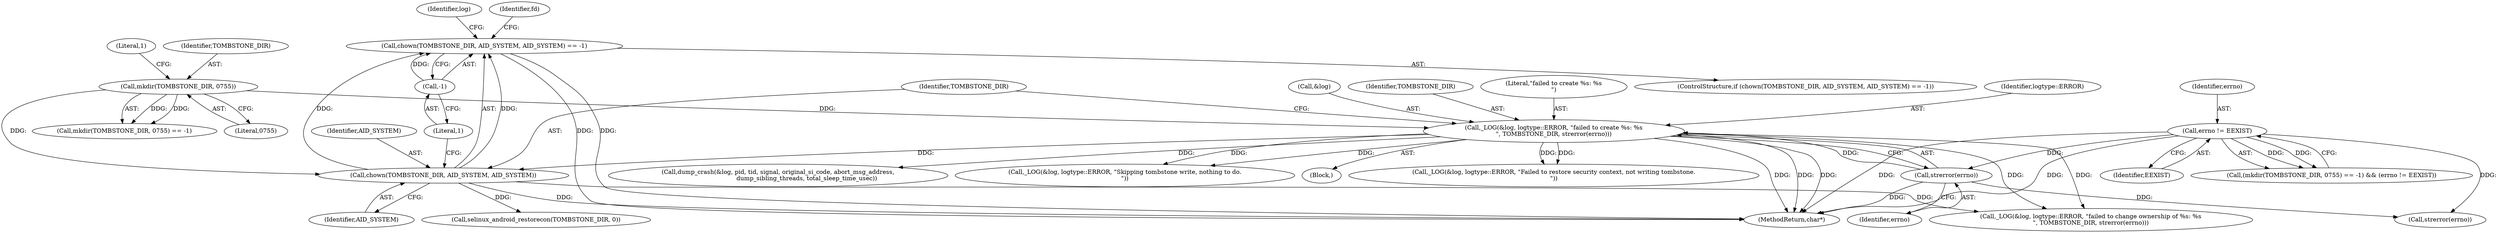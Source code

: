 digraph "0_Android_81df1cc77722000f8d0025c1ab00ced123aa573c@API" {
"1000142" [label="(Call,chown(TOMBSTONE_DIR, AID_SYSTEM, AID_SYSTEM) == -1)"];
"1000143" [label="(Call,chown(TOMBSTONE_DIR, AID_SYSTEM, AID_SYSTEM))"];
"1000124" [label="(Call,mkdir(TOMBSTONE_DIR, 0755))"];
"1000133" [label="(Call,_LOG(&log, logtype::ERROR, \"failed to create %s: %s\n\", TOMBSTONE_DIR, strerror(errno)))"];
"1000139" [label="(Call,strerror(errno))"];
"1000129" [label="(Call,errno != EEXIST)"];
"1000147" [label="(Call,-1)"];
"1000123" [label="(Call,mkdir(TOMBSTONE_DIR, 0755) == -1)"];
"1000131" [label="(Identifier,EEXIST)"];
"1000145" [label="(Identifier,AID_SYSTEM)"];
"1000169" [label="(Call,selinux_android_restorecon(TOMBSTONE_DIR, 0))"];
"1000137" [label="(Literal,\"failed to create %s: %s\n\")"];
"1000141" [label="(ControlStructure,if (chown(TOMBSTONE_DIR, AID_SYSTEM, AID_SYSTEM) == -1))"];
"1000219" [label="(Call,dump_crash(&log, pid, tid, signal, original_si_code, abort_msg_address,\n                              dump_sibling_threads, total_sleep_time_usec))"];
"1000143" [label="(Call,chown(TOMBSTONE_DIR, AID_SYSTEM, AID_SYSTEM))"];
"1000191" [label="(Call,_LOG(&log, logtype::ERROR, \"Skipping tombstone write, nothing to do.\n\"))"];
"1000150" [label="(Call,_LOG(&log, logtype::ERROR, \"failed to change ownership of %s: %s\n\", TOMBSTONE_DIR, strerror(errno)))"];
"1000152" [label="(Identifier,log)"];
"1000156" [label="(Call,strerror(errno))"];
"1000140" [label="(Identifier,errno)"];
"1000125" [label="(Identifier,TOMBSTONE_DIR)"];
"1000130" [label="(Identifier,errno)"];
"1000136" [label="(Identifier,logtype::ERROR)"];
"1000132" [label="(Block,)"];
"1000160" [label="(Identifier,fd)"];
"1000181" [label="(Call,_LOG(&log, logtype::ERROR, \"Failed to restore security context, not writing tombstone.\n\"))"];
"1000134" [label="(Call,&log)"];
"1000128" [label="(Literal,1)"];
"1000126" [label="(Literal,0755)"];
"1000122" [label="(Call,(mkdir(TOMBSTONE_DIR, 0755) == -1) && (errno != EEXIST))"];
"1000139" [label="(Call,strerror(errno))"];
"1000133" [label="(Call,_LOG(&log, logtype::ERROR, \"failed to create %s: %s\n\", TOMBSTONE_DIR, strerror(errno)))"];
"1000147" [label="(Call,-1)"];
"1000238" [label="(MethodReturn,char*)"];
"1000144" [label="(Identifier,TOMBSTONE_DIR)"];
"1000146" [label="(Identifier,AID_SYSTEM)"];
"1000142" [label="(Call,chown(TOMBSTONE_DIR, AID_SYSTEM, AID_SYSTEM) == -1)"];
"1000148" [label="(Literal,1)"];
"1000129" [label="(Call,errno != EEXIST)"];
"1000138" [label="(Identifier,TOMBSTONE_DIR)"];
"1000124" [label="(Call,mkdir(TOMBSTONE_DIR, 0755))"];
"1000142" -> "1000141"  [label="AST: "];
"1000142" -> "1000147"  [label="CFG: "];
"1000143" -> "1000142"  [label="AST: "];
"1000147" -> "1000142"  [label="AST: "];
"1000152" -> "1000142"  [label="CFG: "];
"1000160" -> "1000142"  [label="CFG: "];
"1000142" -> "1000238"  [label="DDG: "];
"1000142" -> "1000238"  [label="DDG: "];
"1000143" -> "1000142"  [label="DDG: "];
"1000143" -> "1000142"  [label="DDG: "];
"1000147" -> "1000142"  [label="DDG: "];
"1000143" -> "1000146"  [label="CFG: "];
"1000144" -> "1000143"  [label="AST: "];
"1000145" -> "1000143"  [label="AST: "];
"1000146" -> "1000143"  [label="AST: "];
"1000148" -> "1000143"  [label="CFG: "];
"1000143" -> "1000238"  [label="DDG: "];
"1000124" -> "1000143"  [label="DDG: "];
"1000133" -> "1000143"  [label="DDG: "];
"1000143" -> "1000150"  [label="DDG: "];
"1000143" -> "1000169"  [label="DDG: "];
"1000124" -> "1000123"  [label="AST: "];
"1000124" -> "1000126"  [label="CFG: "];
"1000125" -> "1000124"  [label="AST: "];
"1000126" -> "1000124"  [label="AST: "];
"1000128" -> "1000124"  [label="CFG: "];
"1000124" -> "1000123"  [label="DDG: "];
"1000124" -> "1000123"  [label="DDG: "];
"1000124" -> "1000133"  [label="DDG: "];
"1000133" -> "1000132"  [label="AST: "];
"1000133" -> "1000139"  [label="CFG: "];
"1000134" -> "1000133"  [label="AST: "];
"1000136" -> "1000133"  [label="AST: "];
"1000137" -> "1000133"  [label="AST: "];
"1000138" -> "1000133"  [label="AST: "];
"1000139" -> "1000133"  [label="AST: "];
"1000144" -> "1000133"  [label="CFG: "];
"1000133" -> "1000238"  [label="DDG: "];
"1000133" -> "1000238"  [label="DDG: "];
"1000133" -> "1000238"  [label="DDG: "];
"1000139" -> "1000133"  [label="DDG: "];
"1000133" -> "1000150"  [label="DDG: "];
"1000133" -> "1000150"  [label="DDG: "];
"1000133" -> "1000181"  [label="DDG: "];
"1000133" -> "1000181"  [label="DDG: "];
"1000133" -> "1000191"  [label="DDG: "];
"1000133" -> "1000191"  [label="DDG: "];
"1000133" -> "1000219"  [label="DDG: "];
"1000139" -> "1000140"  [label="CFG: "];
"1000140" -> "1000139"  [label="AST: "];
"1000139" -> "1000238"  [label="DDG: "];
"1000129" -> "1000139"  [label="DDG: "];
"1000139" -> "1000156"  [label="DDG: "];
"1000129" -> "1000122"  [label="AST: "];
"1000129" -> "1000131"  [label="CFG: "];
"1000130" -> "1000129"  [label="AST: "];
"1000131" -> "1000129"  [label="AST: "];
"1000122" -> "1000129"  [label="CFG: "];
"1000129" -> "1000238"  [label="DDG: "];
"1000129" -> "1000238"  [label="DDG: "];
"1000129" -> "1000122"  [label="DDG: "];
"1000129" -> "1000122"  [label="DDG: "];
"1000129" -> "1000156"  [label="DDG: "];
"1000147" -> "1000148"  [label="CFG: "];
"1000148" -> "1000147"  [label="AST: "];
}

